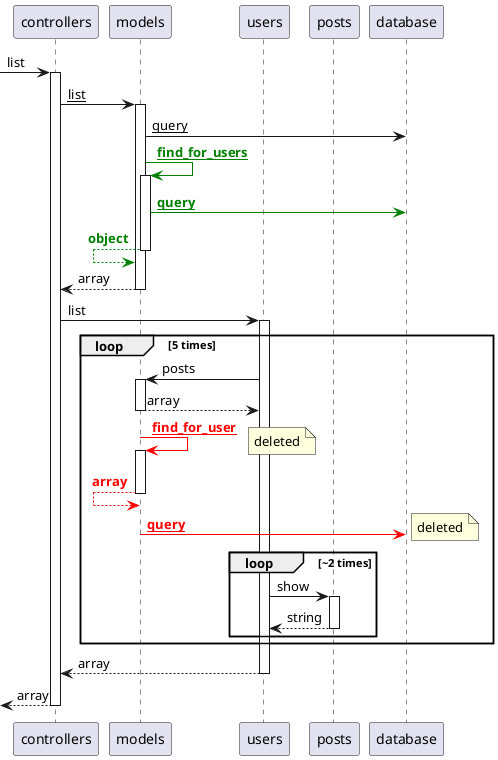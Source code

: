 @startuml
participant controllers as "controllers"
participant models as "models"
participant users as "users"
participant posts as "posts"
participant database as "database"
  [->controllers: list
  activate controllers
    controllers->models: <u>list</u>
    activate models
      models->database: <u>query</u>
      models-[#green]>models: <b><color:green><u>find_for_users</u></color></b>
      activate models
        models-[#green]>database: <b><color:green><u>query</u></color></b>
      models<[#green]--models: <b><color:green>object</color></b>
      deactivate models
    controllers<--models: array
    deactivate models
    controllers->users: list
    activate users
      Loop 5 times
        users->models: posts
        activate models
        users<--models: array
        deactivate models
        models-[#red]>models: <b><color:red><u>find_for_user</u></color></b>
        Note right
deleted
        End note
        activate models
        models<[#red]--models: <b><color:red>array</color></b>
        deactivate models
        models-[#red]>database: <b><color:red><u>query</u></color></b>
        Note right
deleted
        End note
        Loop ~2 times
          users->posts: show
          activate posts
          users<--posts: string
          deactivate posts
        End
      End
    controllers<--users: array
    deactivate users
  [<--controllers: array
  deactivate controllers
@enduml